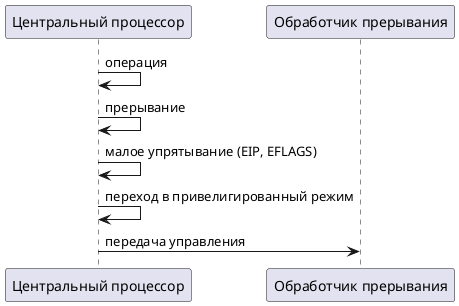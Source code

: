 @startuml

participant "Центральный процессор" as CPU
participant "Обработчик прерывания" as IH

CPU -> CPU: операция
CPU -> CPU: прерывание
CPU -> CPU: малое упрятывание (EIP, EFLAGS)
CPU -> CPU: переход в привелигированный режим
CPU -> IH: передача управления

@enduml